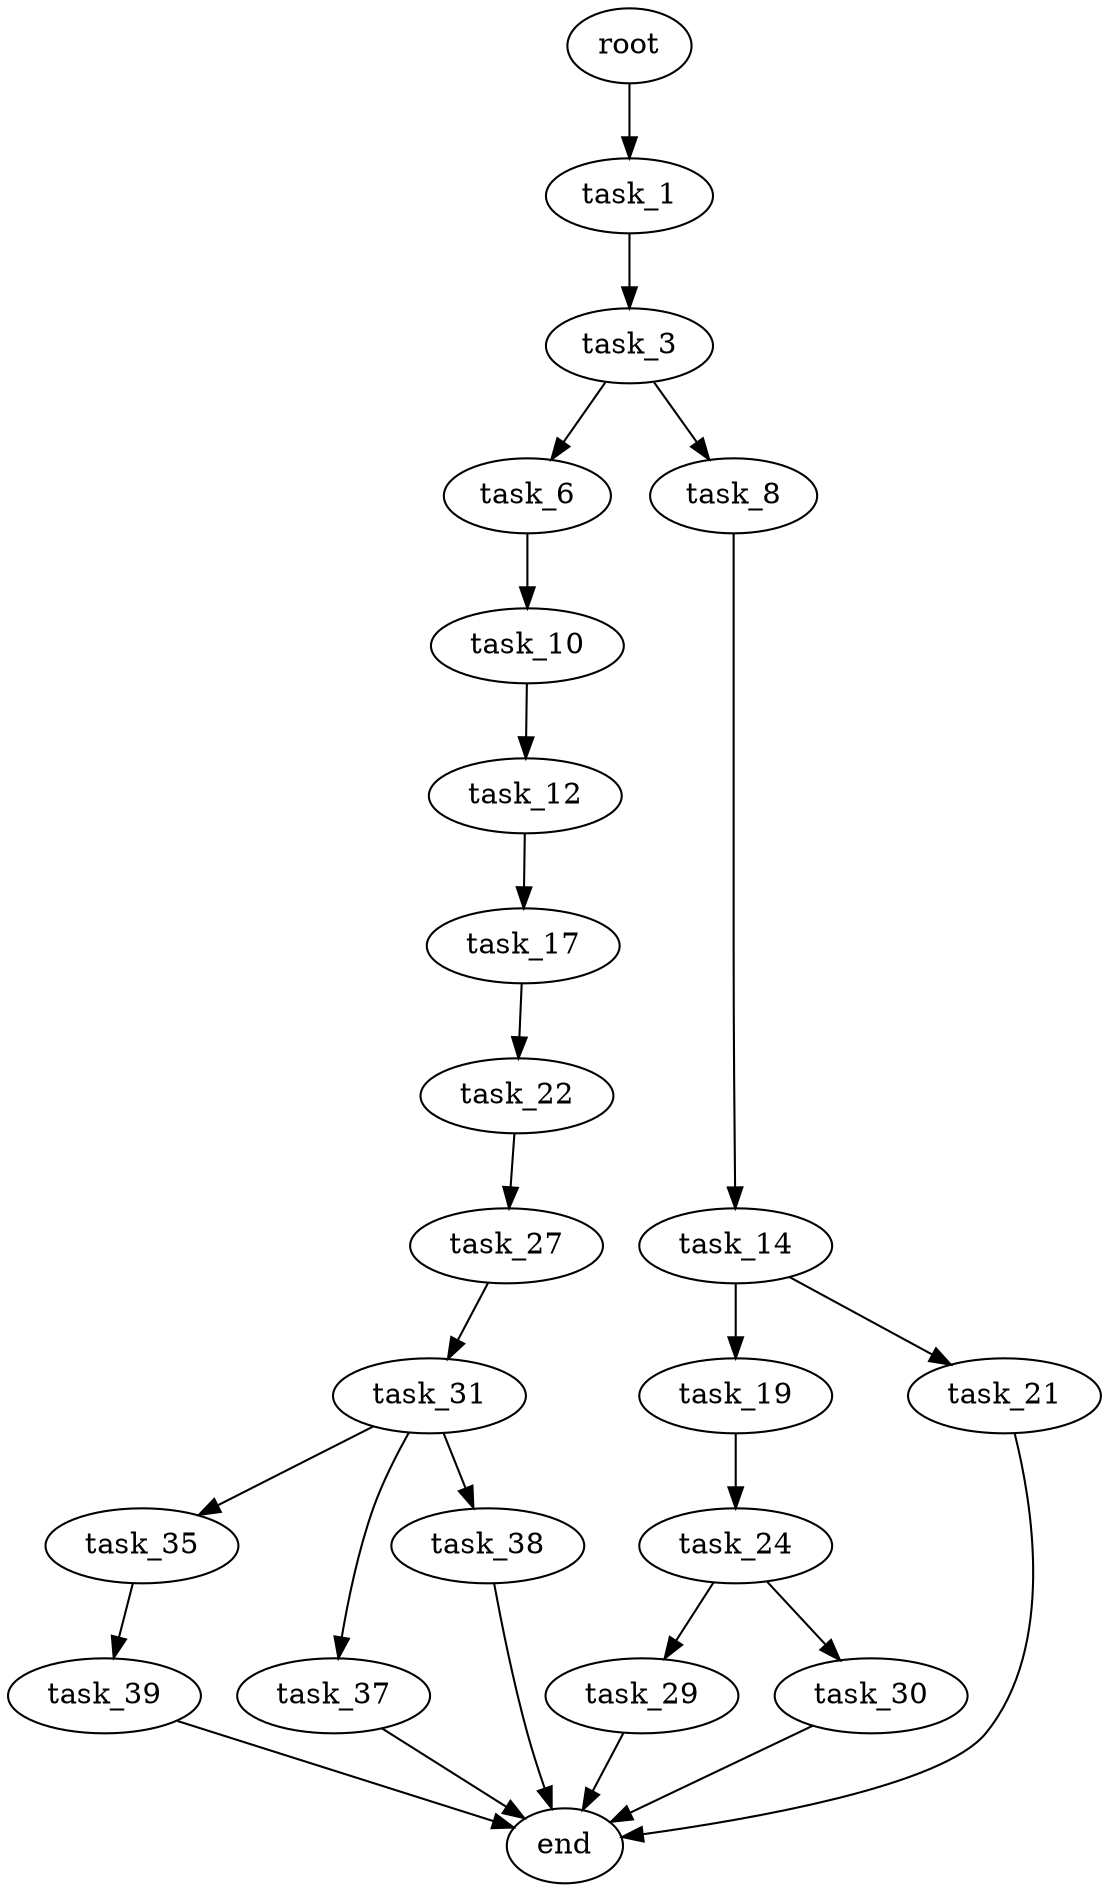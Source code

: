 digraph G {
  root [size="0.000000"];
  task_1 [size="549755813888.000000"];
  task_3 [size="28991029248.000000"];
  task_6 [size="141435218635.000000"];
  task_8 [size="12801749748.000000"];
  task_10 [size="8266036512.000000"];
  task_14 [size="8667897847.000000"];
  task_12 [size="15895955978.000000"];
  task_17 [size="1205546644713.000000"];
  task_19 [size="11083406129.000000"];
  task_21 [size="782757789696.000000"];
  task_22 [size="492957570848.000000"];
  task_24 [size="611117269048.000000"];
  end [size="0.000000"];
  task_27 [size="185827042420.000000"];
  task_29 [size="368293445632.000000"];
  task_30 [size="64044465455.000000"];
  task_31 [size="26896220726.000000"];
  task_35 [size="998019413.000000"];
  task_37 [size="28880698131.000000"];
  task_38 [size="7945160298.000000"];
  task_39 [size="28991029248.000000"];

  root -> task_1 [size="1.000000"];
  task_1 -> task_3 [size="536870912.000000"];
  task_3 -> task_6 [size="75497472.000000"];
  task_3 -> task_8 [size="75497472.000000"];
  task_6 -> task_10 [size="209715200.000000"];
  task_8 -> task_14 [size="536870912.000000"];
  task_10 -> task_12 [size="209715200.000000"];
  task_14 -> task_19 [size="679477248.000000"];
  task_14 -> task_21 [size="679477248.000000"];
  task_12 -> task_17 [size="838860800.000000"];
  task_17 -> task_22 [size="838860800.000000"];
  task_19 -> task_24 [size="301989888.000000"];
  task_21 -> end [size="1.000000"];
  task_22 -> task_27 [size="838860800.000000"];
  task_24 -> task_29 [size="536870912.000000"];
  task_24 -> task_30 [size="536870912.000000"];
  task_27 -> task_31 [size="209715200.000000"];
  task_29 -> end [size="1.000000"];
  task_30 -> end [size="1.000000"];
  task_31 -> task_35 [size="536870912.000000"];
  task_31 -> task_37 [size="536870912.000000"];
  task_31 -> task_38 [size="536870912.000000"];
  task_35 -> task_39 [size="75497472.000000"];
  task_37 -> end [size="1.000000"];
  task_38 -> end [size="1.000000"];
  task_39 -> end [size="1.000000"];
}

